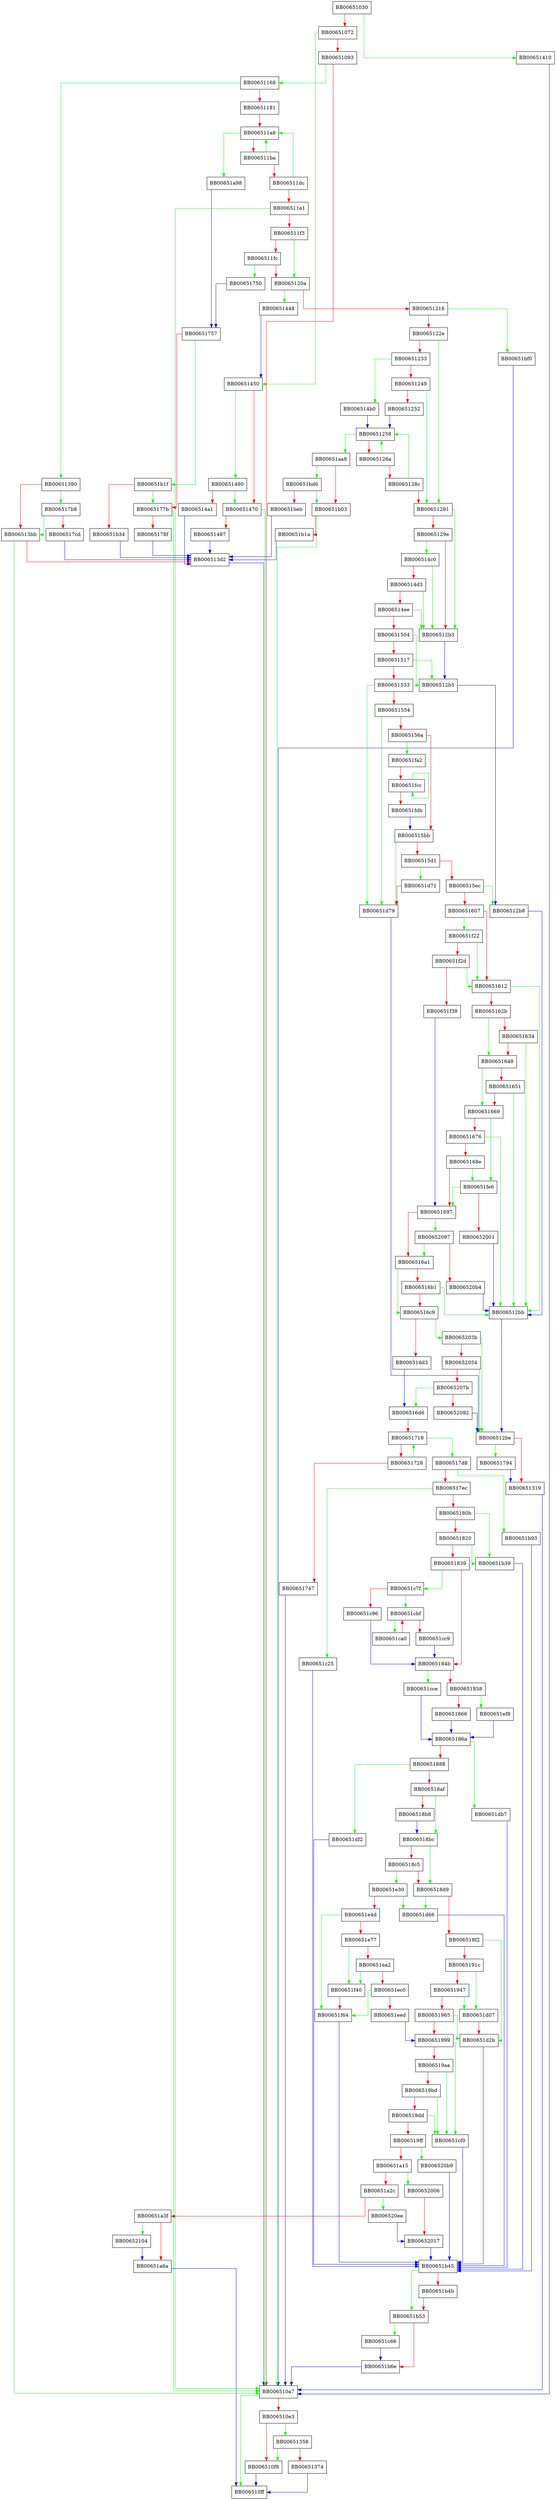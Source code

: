 digraph TS_RESP_create_response {
  node [shape="box"];
  graph [splines=ortho];
  BB00651030 -> BB00651410 [color="green"];
  BB00651030 -> BB00651072 [color="red"];
  BB00651072 -> BB00651450 [color="green"];
  BB00651072 -> BB00651093 [color="red"];
  BB00651093 -> BB00651168 [color="green"];
  BB00651093 -> BB006510a7 [color="red"];
  BB006510a7 -> BB006510ff [color="green"];
  BB006510a7 -> BB006510e3 [color="red"];
  BB006510e3 -> BB00651358 [color="green"];
  BB006510e3 -> BB006510f8 [color="red"];
  BB006510f8 -> BB006510ff [color="blue"];
  BB00651168 -> BB00651390 [color="green"];
  BB00651168 -> BB00651181 [color="red"];
  BB00651181 -> BB006511a8 [color="red"];
  BB006511a8 -> BB00651a98 [color="green"];
  BB006511a8 -> BB006511ba [color="red"];
  BB006511ba -> BB006511a8 [color="green"];
  BB006511ba -> BB006511dc [color="red"];
  BB006511dc -> BB006511a8 [color="green"];
  BB006511dc -> BB006511e1 [color="red"];
  BB006511e1 -> BB006510a7 [color="green"];
  BB006511e1 -> BB006511f3 [color="red"];
  BB006511f3 -> BB0065120a [color="green"];
  BB006511f3 -> BB006511fc [color="red"];
  BB006511fc -> BB00651750 [color="green"];
  BB006511fc -> BB0065120a [color="red"];
  BB0065120a -> BB00651448 [color="green"];
  BB0065120a -> BB00651216 [color="red"];
  BB00651216 -> BB00651bf0 [color="green"];
  BB00651216 -> BB0065122e [color="red"];
  BB0065122e -> BB00651291 [color="green"];
  BB0065122e -> BB00651233 [color="red"];
  BB00651233 -> BB006514b0 [color="green"];
  BB00651233 -> BB00651249 [color="red"];
  BB00651249 -> BB00651291 [color="green"];
  BB00651249 -> BB00651252 [color="red"];
  BB00651252 -> BB00651258 [color="blue"];
  BB00651258 -> BB00651aa8 [color="green"];
  BB00651258 -> BB0065126a [color="red"];
  BB0065126a -> BB00651258 [color="green"];
  BB0065126a -> BB0065128c [color="red"];
  BB0065128c -> BB00651258 [color="green"];
  BB0065128c -> BB00651291 [color="red"];
  BB00651291 -> BB006512b3 [color="green"];
  BB00651291 -> BB0065129e [color="red"];
  BB0065129e -> BB006514c0 [color="green"];
  BB0065129e -> BB006512b3 [color="red"];
  BB006512b3 -> BB006512b5 [color="blue"];
  BB006512b5 -> BB006512b8 [color="blue"];
  BB006512b8 -> BB006512bb [color="blue"];
  BB006512bb -> BB006512be [color="blue"];
  BB006512be -> BB00651794 [color="green"];
  BB006512be -> BB00651319 [color="red"];
  BB00651319 -> BB006510a7 [color="blue"];
  BB00651358 -> BB006510f8 [color="green"];
  BB00651358 -> BB00651374 [color="red"];
  BB00651374 -> BB006510ff [color="blue"];
  BB00651390 -> BB006517b8 [color="green"];
  BB00651390 -> BB006513bb [color="red"];
  BB006513bb -> BB006510a7 [color="green"];
  BB006513bb -> BB006513d2 [color="red"];
  BB006513d2 -> BB006510a7 [color="blue"];
  BB00651410 -> BB006510a7 [color="blue"];
  BB00651448 -> BB00651450 [color="blue"];
  BB00651450 -> BB00651490 [color="green"];
  BB00651450 -> BB00651470 [color="red"];
  BB00651470 -> BB006510a7 [color="green"];
  BB00651470 -> BB00651487 [color="red"];
  BB00651487 -> BB006513d2 [color="blue"];
  BB00651490 -> BB00651470 [color="green"];
  BB00651490 -> BB006514a1 [color="red"];
  BB006514a1 -> BB006513d2 [color="blue"];
  BB006514b0 -> BB00651258 [color="blue"];
  BB006514c0 -> BB006512b3 [color="green"];
  BB006514c0 -> BB006514d3 [color="red"];
  BB006514d3 -> BB006512b3 [color="green"];
  BB006514d3 -> BB006514ee [color="red"];
  BB006514ee -> BB006512b3 [color="green"];
  BB006514ee -> BB00651504 [color="red"];
  BB00651504 -> BB006512b5 [color="green"];
  BB00651504 -> BB00651517 [color="red"];
  BB00651517 -> BB006512b5 [color="green"];
  BB00651517 -> BB00651533 [color="red"];
  BB00651533 -> BB00651d79 [color="green"];
  BB00651533 -> BB00651554 [color="red"];
  BB00651554 -> BB00651d79 [color="green"];
  BB00651554 -> BB0065156a [color="red"];
  BB0065156a -> BB00651fa2 [color="green"];
  BB0065156a -> BB006515bb [color="red"];
  BB006515bb -> BB00651d79 [color="green"];
  BB006515bb -> BB006515d1 [color="red"];
  BB006515d1 -> BB00651d71 [color="green"];
  BB006515d1 -> BB006515ec [color="red"];
  BB006515ec -> BB006512b8 [color="green"];
  BB006515ec -> BB00651607 [color="red"];
  BB00651607 -> BB00651f22 [color="green"];
  BB00651607 -> BB00651612 [color="red"];
  BB00651612 -> BB006512bb [color="green"];
  BB00651612 -> BB0065162b [color="red"];
  BB0065162b -> BB00651648 [color="green"];
  BB0065162b -> BB00651634 [color="red"];
  BB00651634 -> BB006512bb [color="green"];
  BB00651634 -> BB00651648 [color="red"];
  BB00651648 -> BB00651669 [color="green"];
  BB00651648 -> BB00651651 [color="red"];
  BB00651651 -> BB006512bb [color="green"];
  BB00651651 -> BB00651669 [color="red"];
  BB00651669 -> BB00651fe6 [color="green"];
  BB00651669 -> BB00651676 [color="red"];
  BB00651676 -> BB006512bb [color="green"];
  BB00651676 -> BB0065168e [color="red"];
  BB0065168e -> BB00651fe6 [color="green"];
  BB0065168e -> BB00651697 [color="red"];
  BB00651697 -> BB00652097 [color="green"];
  BB00651697 -> BB006516a1 [color="red"];
  BB006516a1 -> BB006516c9 [color="green"];
  BB006516a1 -> BB006516b1 [color="red"];
  BB006516b1 -> BB006512bb [color="green"];
  BB006516b1 -> BB006516c9 [color="red"];
  BB006516c9 -> BB0065203b [color="green"];
  BB006516c9 -> BB006516d3 [color="red"];
  BB006516d3 -> BB006516d6 [color="blue"];
  BB006516d6 -> BB00651718 [color="red"];
  BB00651718 -> BB006517d8 [color="green"];
  BB00651718 -> BB00651728 [color="red"];
  BB00651728 -> BB00651718 [color="green"];
  BB00651728 -> BB00651747 [color="red"];
  BB00651747 -> BB006510a7 [color="blue"];
  BB00651750 -> BB00651757 [color="blue"];
  BB00651757 -> BB00651b1f [color="green"];
  BB00651757 -> BB0065177b [color="red"];
  BB0065177b -> BB006510a7 [color="green"];
  BB0065177b -> BB0065178f [color="red"];
  BB0065178f -> BB006513d2 [color="blue"];
  BB00651794 -> BB00651319 [color="blue"];
  BB006517b8 -> BB006513bb [color="green"];
  BB006517b8 -> BB006517cd [color="red"];
  BB006517cd -> BB006513d2 [color="blue"];
  BB006517d8 -> BB00651b93 [color="green"];
  BB006517d8 -> BB006517ec [color="red"];
  BB006517ec -> BB00651c25 [color="green"];
  BB006517ec -> BB0065180b [color="red"];
  BB0065180b -> BB00651b39 [color="green"];
  BB0065180b -> BB00651820 [color="red"];
  BB00651820 -> BB00651b39 [color="green"];
  BB00651820 -> BB00651839 [color="red"];
  BB00651839 -> BB00651c7f [color="green"];
  BB00651839 -> BB0065184b [color="red"];
  BB0065184b -> BB00651cce [color="green"];
  BB0065184b -> BB00651858 [color="red"];
  BB00651858 -> BB00651ef8 [color="green"];
  BB00651858 -> BB00651866 [color="red"];
  BB00651866 -> BB0065186a [color="blue"];
  BB0065186a -> BB00651db7 [color="green"];
  BB0065186a -> BB00651888 [color="red"];
  BB00651888 -> BB00651df2 [color="green"];
  BB00651888 -> BB006518af [color="red"];
  BB006518af -> BB006518bc [color="green"];
  BB006518af -> BB006518b8 [color="red"];
  BB006518b8 -> BB006518bc [color="blue"];
  BB006518bc -> BB006518d9 [color="green"];
  BB006518bc -> BB006518c5 [color="red"];
  BB006518c5 -> BB00651e30 [color="green"];
  BB006518c5 -> BB006518d9 [color="red"];
  BB006518d9 -> BB00651d66 [color="green"];
  BB006518d9 -> BB006518f2 [color="red"];
  BB006518f2 -> BB00651d2b [color="green"];
  BB006518f2 -> BB0065191c [color="red"];
  BB0065191c -> BB00651d07 [color="green"];
  BB0065191c -> BB00651947 [color="red"];
  BB00651947 -> BB00651d07 [color="green"];
  BB00651947 -> BB00651965 [color="red"];
  BB00651965 -> BB00651d2b [color="green"];
  BB00651965 -> BB00651999 [color="red"];
  BB00651999 -> BB00651cf0 [color="green"];
  BB00651999 -> BB006519aa [color="red"];
  BB006519aa -> BB00651cf0 [color="green"];
  BB006519aa -> BB006519bd [color="red"];
  BB006519bd -> BB00651cf0 [color="green"];
  BB006519bd -> BB006519dd [color="red"];
  BB006519dd -> BB00651cf0 [color="green"];
  BB006519dd -> BB006519ff [color="red"];
  BB006519ff -> BB006520b9 [color="green"];
  BB006519ff -> BB00651a15 [color="red"];
  BB00651a15 -> BB00652006 [color="green"];
  BB00651a15 -> BB00651a2c [color="red"];
  BB00651a2c -> BB006520ee [color="green"];
  BB00651a2c -> BB00651a3f [color="red"];
  BB00651a3f -> BB00652104 [color="green"];
  BB00651a3f -> BB00651a6a [color="red"];
  BB00651a6a -> BB006510ff [color="blue"];
  BB00651a98 -> BB00651757 [color="blue"];
  BB00651aa8 -> BB00651bd6 [color="green"];
  BB00651aa8 -> BB00651b03 [color="red"];
  BB00651b03 -> BB006510a7 [color="green"];
  BB00651b03 -> BB00651b1a [color="red"];
  BB00651b1a -> BB006513d2 [color="blue"];
  BB00651b1f -> BB0065177b [color="green"];
  BB00651b1f -> BB00651b34 [color="red"];
  BB00651b34 -> BB006513d2 [color="blue"];
  BB00651b39 -> BB00651b45 [color="blue"];
  BB00651b45 -> BB00651b53 [color="green"];
  BB00651b45 -> BB00651b4b [color="red"];
  BB00651b4b -> BB00651b53 [color="red"];
  BB00651b53 -> BB00651c66 [color="green"];
  BB00651b53 -> BB00651b6e [color="red"];
  BB00651b6e -> BB006510a7 [color="blue"];
  BB00651b93 -> BB00651b45 [color="blue"];
  BB00651bd6 -> BB00651b03 [color="green"];
  BB00651bd6 -> BB00651beb [color="red"];
  BB00651beb -> BB006513d2 [color="blue"];
  BB00651bf0 -> BB006510a7 [color="blue"];
  BB00651c25 -> BB00651b45 [color="blue"];
  BB00651c66 -> BB00651b6e [color="blue"];
  BB00651c7f -> BB00651cbf [color="green"];
  BB00651c7f -> BB00651c96 [color="red"];
  BB00651c96 -> BB0065184b [color="blue"];
  BB00651ca0 -> BB00651cbf [color="red"];
  BB00651cbf -> BB00651ca0 [color="green"];
  BB00651cbf -> BB00651cc9 [color="red"];
  BB00651cc9 -> BB0065184b [color="blue"];
  BB00651cce -> BB0065186a [color="blue"];
  BB00651cf0 -> BB00651b45 [color="blue"];
  BB00651d07 -> BB00651d2b [color="red"];
  BB00651d2b -> BB00651b45 [color="blue"];
  BB00651d66 -> BB00651b45 [color="blue"];
  BB00651d71 -> BB00651d79 [color="red"];
  BB00651d79 -> BB006512be [color="blue"];
  BB00651db7 -> BB00651b45 [color="blue"];
  BB00651df2 -> BB00651b45 [color="blue"];
  BB00651e30 -> BB00651d66 [color="green"];
  BB00651e30 -> BB00651e4d [color="red"];
  BB00651e4d -> BB00651f64 [color="green"];
  BB00651e4d -> BB00651e77 [color="red"];
  BB00651e77 -> BB00651f40 [color="green"];
  BB00651e77 -> BB00651ea2 [color="red"];
  BB00651ea2 -> BB00651f40 [color="green"];
  BB00651ea2 -> BB00651ec0 [color="red"];
  BB00651ec0 -> BB00651f64 [color="green"];
  BB00651ec0 -> BB00651eed [color="red"];
  BB00651eed -> BB00651999 [color="blue"];
  BB00651ef8 -> BB0065186a [color="blue"];
  BB00651f22 -> BB00651612 [color="green"];
  BB00651f22 -> BB00651f2d [color="red"];
  BB00651f2d -> BB00651612 [color="green"];
  BB00651f2d -> BB00651f38 [color="red"];
  BB00651f38 -> BB00651697 [color="blue"];
  BB00651f40 -> BB00651f64 [color="red"];
  BB00651f64 -> BB00651b45 [color="blue"];
  BB00651fa2 -> BB00651fcc [color="red"];
  BB00651fcc -> BB00651fcc [color="green"];
  BB00651fcc -> BB00651fdb [color="red"];
  BB00651fdb -> BB006515bb [color="blue"];
  BB00651fe6 -> BB00651697 [color="green"];
  BB00651fe6 -> BB00652001 [color="red"];
  BB00652001 -> BB006512bb [color="blue"];
  BB00652006 -> BB00652017 [color="red"];
  BB00652017 -> BB00651b45 [color="blue"];
  BB0065203b -> BB006512be [color="green"];
  BB0065203b -> BB00652054 [color="red"];
  BB00652054 -> BB006512be [color="green"];
  BB00652054 -> BB0065207b [color="red"];
  BB0065207b -> BB006516d6 [color="green"];
  BB0065207b -> BB00652092 [color="red"];
  BB00652092 -> BB006512be [color="blue"];
  BB00652097 -> BB006516a1 [color="green"];
  BB00652097 -> BB006520b4 [color="red"];
  BB006520b4 -> BB006512bb [color="blue"];
  BB006520b9 -> BB00651b45 [color="blue"];
  BB006520ee -> BB00652017 [color="blue"];
  BB00652104 -> BB00651a6a [color="blue"];
}